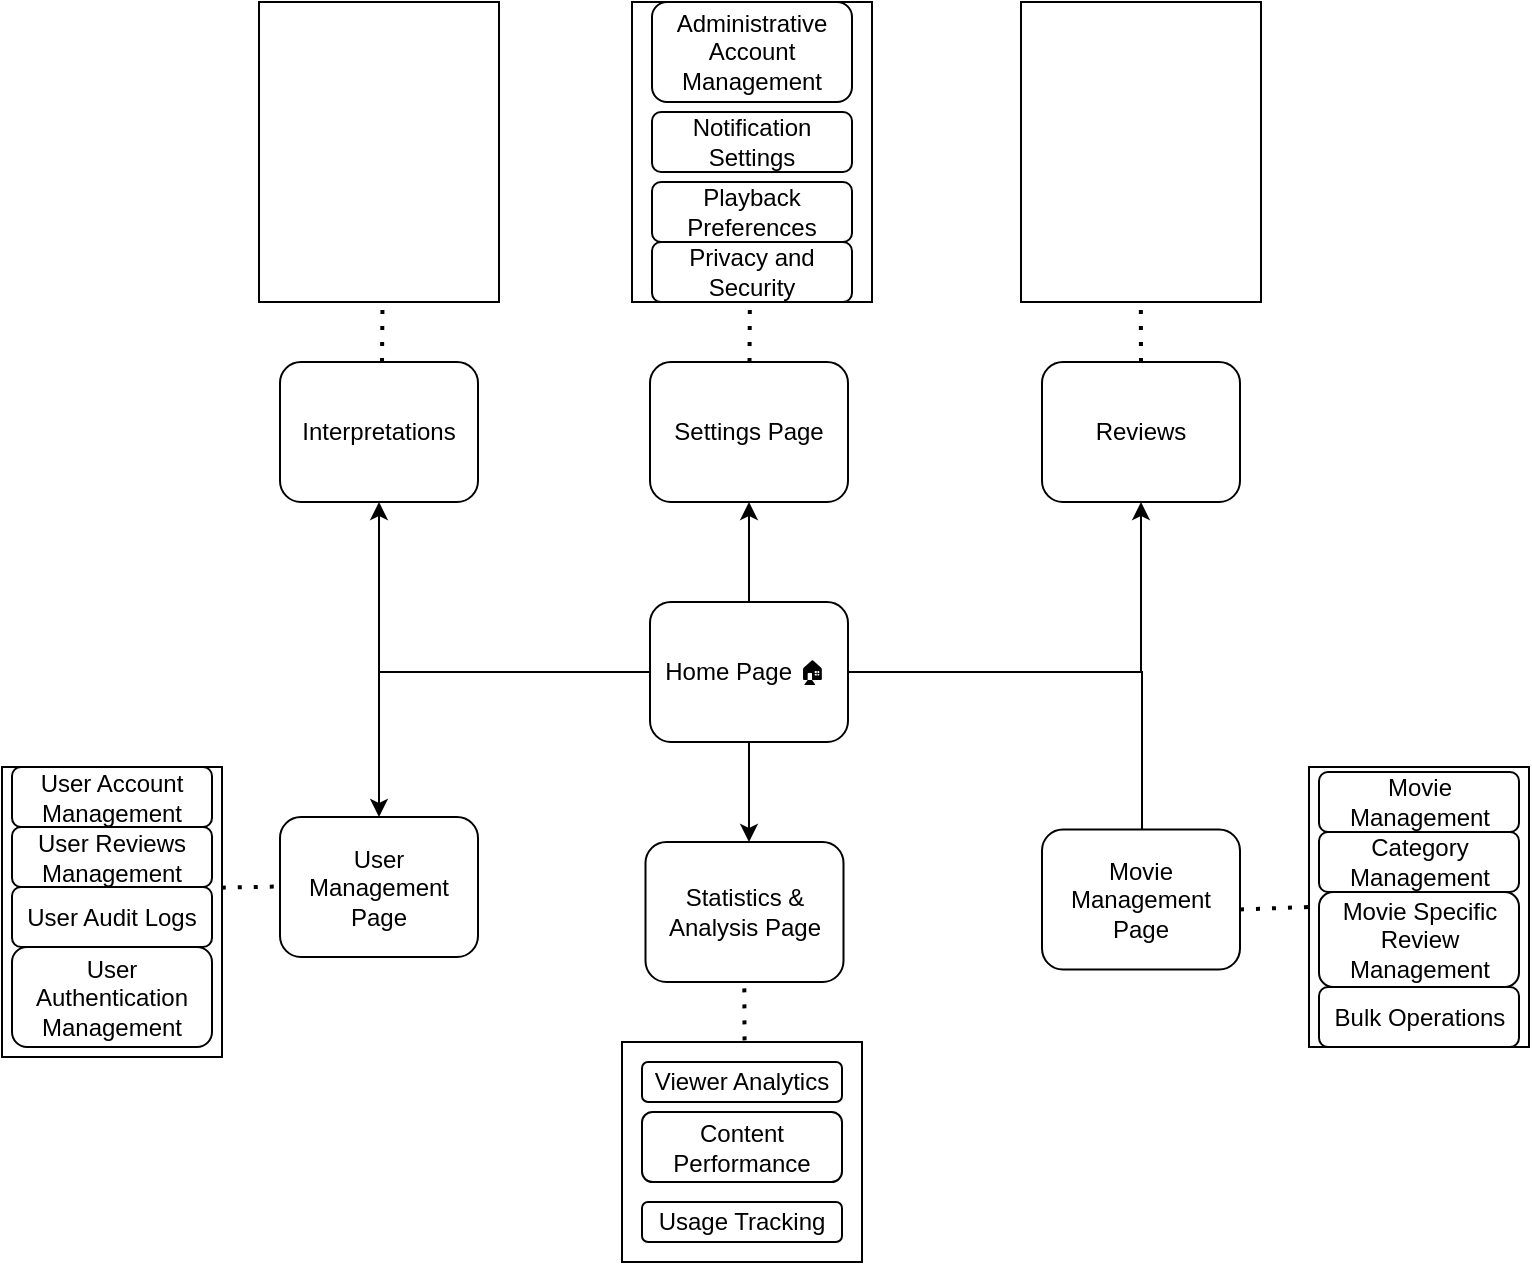 <mxfile version="24.0.4" type="device">
  <diagram name="Page-1" id="z1Fvp9ieut1jFtHaxrET">
    <mxGraphModel dx="1008" dy="568" grid="1" gridSize="10" guides="1" tooltips="1" connect="1" arrows="1" fold="1" page="1" pageScale="1" pageWidth="850" pageHeight="1100" math="0" shadow="0">
      <root>
        <mxCell id="0" />
        <mxCell id="1" parent="0" />
        <mxCell id="eo4xj0s8dwrxYvXAW1Lp-1" value="" style="edgeStyle=orthogonalEdgeStyle;rounded=0;orthogonalLoop=1;jettySize=auto;html=1;" parent="1" source="eo4xj0s8dwrxYvXAW1Lp-5" target="eo4xj0s8dwrxYvXAW1Lp-6" edge="1">
          <mxGeometry relative="1" as="geometry" />
        </mxCell>
        <mxCell id="eo4xj0s8dwrxYvXAW1Lp-2" style="edgeStyle=orthogonalEdgeStyle;rounded=0;orthogonalLoop=1;jettySize=auto;html=1;entryX=0.5;entryY=1;entryDx=0;entryDy=0;" parent="1" source="eo4xj0s8dwrxYvXAW1Lp-5" target="eo4xj0s8dwrxYvXAW1Lp-8" edge="1">
          <mxGeometry relative="1" as="geometry">
            <mxPoint x="423.5" y="420.0" as="targetPoint" />
          </mxGeometry>
        </mxCell>
        <mxCell id="eo4xj0s8dwrxYvXAW1Lp-3" style="edgeStyle=orthogonalEdgeStyle;rounded=0;orthogonalLoop=1;jettySize=auto;html=1;" parent="1" source="eo4xj0s8dwrxYvXAW1Lp-5" edge="1">
          <mxGeometry relative="1" as="geometry">
            <mxPoint x="423.5" y="580.0" as="targetPoint" />
          </mxGeometry>
        </mxCell>
        <mxCell id="eo4xj0s8dwrxYvXAW1Lp-4" style="edgeStyle=orthogonalEdgeStyle;rounded=0;orthogonalLoop=1;jettySize=auto;html=1;entryX=0.5;entryY=0;entryDx=0;entryDy=0;" parent="1" source="eo4xj0s8dwrxYvXAW1Lp-5" target="eo4xj0s8dwrxYvXAW1Lp-7" edge="1">
          <mxGeometry relative="1" as="geometry">
            <mxPoint x="600" y="580" as="targetPoint" />
            <Array as="points">
              <mxPoint x="620" y="495" />
              <mxPoint x="620" y="580" />
            </Array>
          </mxGeometry>
        </mxCell>
        <mxCell id="FXY_hJqt0TUJvgSK2Kss-4" style="edgeStyle=orthogonalEdgeStyle;rounded=0;orthogonalLoop=1;jettySize=auto;html=1;entryX=0.5;entryY=1;entryDx=0;entryDy=0;" edge="1" parent="1" source="eo4xj0s8dwrxYvXAW1Lp-5" target="FXY_hJqt0TUJvgSK2Kss-1">
          <mxGeometry relative="1" as="geometry" />
        </mxCell>
        <mxCell id="FXY_hJqt0TUJvgSK2Kss-5" style="edgeStyle=orthogonalEdgeStyle;rounded=0;orthogonalLoop=1;jettySize=auto;html=1;" edge="1" parent="1" source="eo4xj0s8dwrxYvXAW1Lp-5" target="FXY_hJqt0TUJvgSK2Kss-2">
          <mxGeometry relative="1" as="geometry" />
        </mxCell>
        <mxCell id="eo4xj0s8dwrxYvXAW1Lp-5" value="Home Page&amp;nbsp;🏠&amp;nbsp;" style="rounded=1;whiteSpace=wrap;html=1;" parent="1" vertex="1">
          <mxGeometry x="374" y="460" width="99" height="70" as="geometry" />
        </mxCell>
        <mxCell id="eo4xj0s8dwrxYvXAW1Lp-6" value="User Management Page" style="rounded=1;whiteSpace=wrap;html=1;" parent="1" vertex="1">
          <mxGeometry x="189" y="567.5" width="99" height="70" as="geometry" />
        </mxCell>
        <mxCell id="eo4xj0s8dwrxYvXAW1Lp-7" value="Movie Management Page" style="rounded=1;whiteSpace=wrap;html=1;" parent="1" vertex="1">
          <mxGeometry x="570" y="573.75" width="99" height="70" as="geometry" />
        </mxCell>
        <mxCell id="eo4xj0s8dwrxYvXAW1Lp-8" value="Settings Page" style="rounded=1;whiteSpace=wrap;html=1;" parent="1" vertex="1">
          <mxGeometry x="374" y="340" width="99" height="70" as="geometry" />
        </mxCell>
        <mxCell id="eo4xj0s8dwrxYvXAW1Lp-9" value="Statistics &amp;amp; Analysis Page" style="rounded=1;whiteSpace=wrap;html=1;" parent="1" vertex="1">
          <mxGeometry x="371.75" y="580" width="99" height="70" as="geometry" />
        </mxCell>
        <mxCell id="eo4xj0s8dwrxYvXAW1Lp-10" value="" style="endArrow=none;dashed=1;html=1;dashPattern=1 3;strokeWidth=2;rounded=0;exitX=0.525;exitY=-0.009;exitDx=0;exitDy=0;exitPerimeter=0;" parent="1" edge="1">
          <mxGeometry width="50" height="50" relative="1" as="geometry">
            <mxPoint x="421.271" y="679.19" as="sourcePoint" />
            <mxPoint x="421.15" y="650" as="targetPoint" />
          </mxGeometry>
        </mxCell>
        <mxCell id="eo4xj0s8dwrxYvXAW1Lp-11" value="" style="endArrow=none;dashed=1;html=1;dashPattern=1 3;strokeWidth=2;rounded=0;" parent="1" edge="1">
          <mxGeometry width="50" height="50" relative="1" as="geometry">
            <mxPoint x="423.75" y="340" as="sourcePoint" />
            <mxPoint x="424" y="300" as="targetPoint" />
          </mxGeometry>
        </mxCell>
        <mxCell id="eo4xj0s8dwrxYvXAW1Lp-13" value="" style="endArrow=none;dashed=1;html=1;dashPattern=1 3;strokeWidth=2;rounded=0;entryX=0;entryY=0.5;entryDx=0;entryDy=0;" parent="1" target="eo4xj0s8dwrxYvXAW1Lp-23" edge="1">
          <mxGeometry width="50" height="50" relative="1" as="geometry">
            <mxPoint x="669" y="613.75" as="sourcePoint" />
            <mxPoint x="698.5" y="613.75" as="targetPoint" />
          </mxGeometry>
        </mxCell>
        <mxCell id="eo4xj0s8dwrxYvXAW1Lp-15" value="" style="endArrow=none;dashed=1;html=1;dashPattern=1 3;strokeWidth=2;rounded=0;exitX=0.999;exitY=0.416;exitDx=0;exitDy=0;exitPerimeter=0;" parent="1" source="eo4xj0s8dwrxYvXAW1Lp-16" edge="1">
          <mxGeometry width="50" height="50" relative="1" as="geometry">
            <mxPoint x="170" y="602.21" as="sourcePoint" />
            <mxPoint x="189" y="602.21" as="targetPoint" />
          </mxGeometry>
        </mxCell>
        <mxCell id="eo4xj0s8dwrxYvXAW1Lp-16" value="" style="rounded=0;whiteSpace=wrap;html=1;" parent="1" vertex="1">
          <mxGeometry x="50" y="542.5" width="110" height="145" as="geometry" />
        </mxCell>
        <mxCell id="eo4xj0s8dwrxYvXAW1Lp-18" value="User Account Management" style="rounded=1;whiteSpace=wrap;html=1;" parent="1" vertex="1">
          <mxGeometry x="55" y="542.5" width="100" height="30" as="geometry" />
        </mxCell>
        <mxCell id="eo4xj0s8dwrxYvXAW1Lp-20" value="User Reviews Management" style="rounded=1;whiteSpace=wrap;html=1;" parent="1" vertex="1">
          <mxGeometry x="55" y="572.5" width="100" height="30" as="geometry" />
        </mxCell>
        <mxCell id="eo4xj0s8dwrxYvXAW1Lp-21" value="User Audit Logs" style="rounded=1;whiteSpace=wrap;html=1;" parent="1" vertex="1">
          <mxGeometry x="55" y="602.5" width="100" height="30" as="geometry" />
        </mxCell>
        <mxCell id="eo4xj0s8dwrxYvXAW1Lp-22" value="User Authentication Management" style="rounded=1;whiteSpace=wrap;html=1;" parent="1" vertex="1">
          <mxGeometry x="55" y="632.5" width="100" height="50" as="geometry" />
        </mxCell>
        <mxCell id="eo4xj0s8dwrxYvXAW1Lp-23" value="" style="rounded=0;whiteSpace=wrap;html=1;" parent="1" vertex="1">
          <mxGeometry x="703.5" y="542.5" width="110" height="140" as="geometry" />
        </mxCell>
        <mxCell id="eo4xj0s8dwrxYvXAW1Lp-24" value="Movie Management" style="rounded=1;whiteSpace=wrap;html=1;" parent="1" vertex="1">
          <mxGeometry x="708.5" y="545" width="100" height="30" as="geometry" />
        </mxCell>
        <mxCell id="eo4xj0s8dwrxYvXAW1Lp-25" value="Movie Specific Review Management" style="rounded=1;whiteSpace=wrap;html=1;" parent="1" vertex="1">
          <mxGeometry x="708.5" y="605" width="100" height="47.5" as="geometry" />
        </mxCell>
        <mxCell id="eo4xj0s8dwrxYvXAW1Lp-26" value="Bulk Operations" style="rounded=1;whiteSpace=wrap;html=1;" parent="1" vertex="1">
          <mxGeometry x="708.5" y="652.5" width="100" height="30" as="geometry" />
        </mxCell>
        <mxCell id="eo4xj0s8dwrxYvXAW1Lp-27" value="Category Management" style="rounded=1;whiteSpace=wrap;html=1;" parent="1" vertex="1">
          <mxGeometry x="708.5" y="575" width="100" height="30" as="geometry" />
        </mxCell>
        <mxCell id="eo4xj0s8dwrxYvXAW1Lp-28" value="" style="rounded=0;whiteSpace=wrap;html=1;" parent="1" vertex="1">
          <mxGeometry x="360" y="680" width="120" height="110" as="geometry" />
        </mxCell>
        <mxCell id="eo4xj0s8dwrxYvXAW1Lp-30" value="Viewer Analytics" style="rounded=1;whiteSpace=wrap;html=1;" parent="1" vertex="1">
          <mxGeometry x="370" y="690" width="100" height="20" as="geometry" />
        </mxCell>
        <mxCell id="eo4xj0s8dwrxYvXAW1Lp-31" value="Content Performance" style="rounded=1;whiteSpace=wrap;html=1;" parent="1" vertex="1">
          <mxGeometry x="370" y="715" width="100" height="35" as="geometry" />
        </mxCell>
        <mxCell id="eo4xj0s8dwrxYvXAW1Lp-32" value="Usage Tracking" style="rounded=1;whiteSpace=wrap;html=1;" parent="1" vertex="1">
          <mxGeometry x="370" y="760" width="100" height="20" as="geometry" />
        </mxCell>
        <mxCell id="eo4xj0s8dwrxYvXAW1Lp-33" value="" style="rounded=0;whiteSpace=wrap;html=1;" parent="1" vertex="1">
          <mxGeometry x="365" y="160" width="120" height="150" as="geometry" />
        </mxCell>
        <mxCell id="eo4xj0s8dwrxYvXAW1Lp-35" value="Administrative Account Management" style="rounded=1;whiteSpace=wrap;html=1;" parent="1" vertex="1">
          <mxGeometry x="375" y="160" width="100" height="50" as="geometry" />
        </mxCell>
        <mxCell id="eo4xj0s8dwrxYvXAW1Lp-36" value="Notification Settings" style="rounded=1;whiteSpace=wrap;html=1;" parent="1" vertex="1">
          <mxGeometry x="375" y="215" width="100" height="30" as="geometry" />
        </mxCell>
        <mxCell id="eo4xj0s8dwrxYvXAW1Lp-37" value="Playback Preferences" style="rounded=1;whiteSpace=wrap;html=1;" parent="1" vertex="1">
          <mxGeometry x="375" y="250" width="100" height="30" as="geometry" />
        </mxCell>
        <mxCell id="eo4xj0s8dwrxYvXAW1Lp-38" value="Privacy and Security" style="rounded=1;whiteSpace=wrap;html=1;" parent="1" vertex="1">
          <mxGeometry x="375" y="280" width="100" height="30" as="geometry" />
        </mxCell>
        <mxCell id="FXY_hJqt0TUJvgSK2Kss-1" value="Interpretations" style="rounded=1;whiteSpace=wrap;html=1;" vertex="1" parent="1">
          <mxGeometry x="189" y="340" width="99" height="70" as="geometry" />
        </mxCell>
        <mxCell id="FXY_hJqt0TUJvgSK2Kss-2" value="Reviews" style="rounded=1;whiteSpace=wrap;html=1;" vertex="1" parent="1">
          <mxGeometry x="570" y="340" width="99" height="70" as="geometry" />
        </mxCell>
        <mxCell id="FXY_hJqt0TUJvgSK2Kss-6" value="" style="endArrow=none;dashed=1;html=1;dashPattern=1 3;strokeWidth=2;rounded=0;" edge="1" parent="1">
          <mxGeometry width="50" height="50" relative="1" as="geometry">
            <mxPoint x="240" y="340" as="sourcePoint" />
            <mxPoint x="240.25" y="310" as="targetPoint" />
          </mxGeometry>
        </mxCell>
        <mxCell id="FXY_hJqt0TUJvgSK2Kss-7" value="" style="endArrow=none;dashed=1;html=1;dashPattern=1 3;strokeWidth=2;rounded=0;exitX=0.5;exitY=0;exitDx=0;exitDy=0;" edge="1" parent="1" source="FXY_hJqt0TUJvgSK2Kss-2">
          <mxGeometry width="50" height="50" relative="1" as="geometry">
            <mxPoint x="620" y="330" as="sourcePoint" />
            <mxPoint x="619.41" y="310" as="targetPoint" />
          </mxGeometry>
        </mxCell>
        <mxCell id="FXY_hJqt0TUJvgSK2Kss-8" value="" style="rounded=0;whiteSpace=wrap;html=1;" vertex="1" parent="1">
          <mxGeometry x="178.5" y="160" width="120" height="150" as="geometry" />
        </mxCell>
        <mxCell id="FXY_hJqt0TUJvgSK2Kss-9" value="" style="rounded=0;whiteSpace=wrap;html=1;" vertex="1" parent="1">
          <mxGeometry x="559.5" y="160" width="120" height="150" as="geometry" />
        </mxCell>
      </root>
    </mxGraphModel>
  </diagram>
</mxfile>
